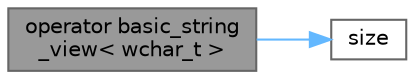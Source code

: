 digraph "operator basic_string_view&lt; wchar_t &gt;"
{
 // LATEX_PDF_SIZE
  bgcolor="transparent";
  edge [fontname=Helvetica,fontsize=10,labelfontname=Helvetica,labelfontsize=10];
  node [fontname=Helvetica,fontsize=10,shape=box,height=0.2,width=0.4];
  rankdir="LR";
  Node1 [id="Node000001",label="operator basic_string\l_view\< wchar_t \>",height=0.2,width=0.4,color="gray40", fillcolor="grey60", style="filled", fontcolor="black",tooltip=" "];
  Node1 -> Node2 [id="edge1_Node000001_Node000002",color="steelblue1",style="solid",tooltip=" "];
  Node2 [id="Node000002",label="size",height=0.2,width=0.4,color="grey40", fillcolor="white", style="filled",URL="$classdetail_1_1utf8__to__utf16.html#aa7027a1631c6562b15b1e4c3716b66f8",tooltip=" "];
}
